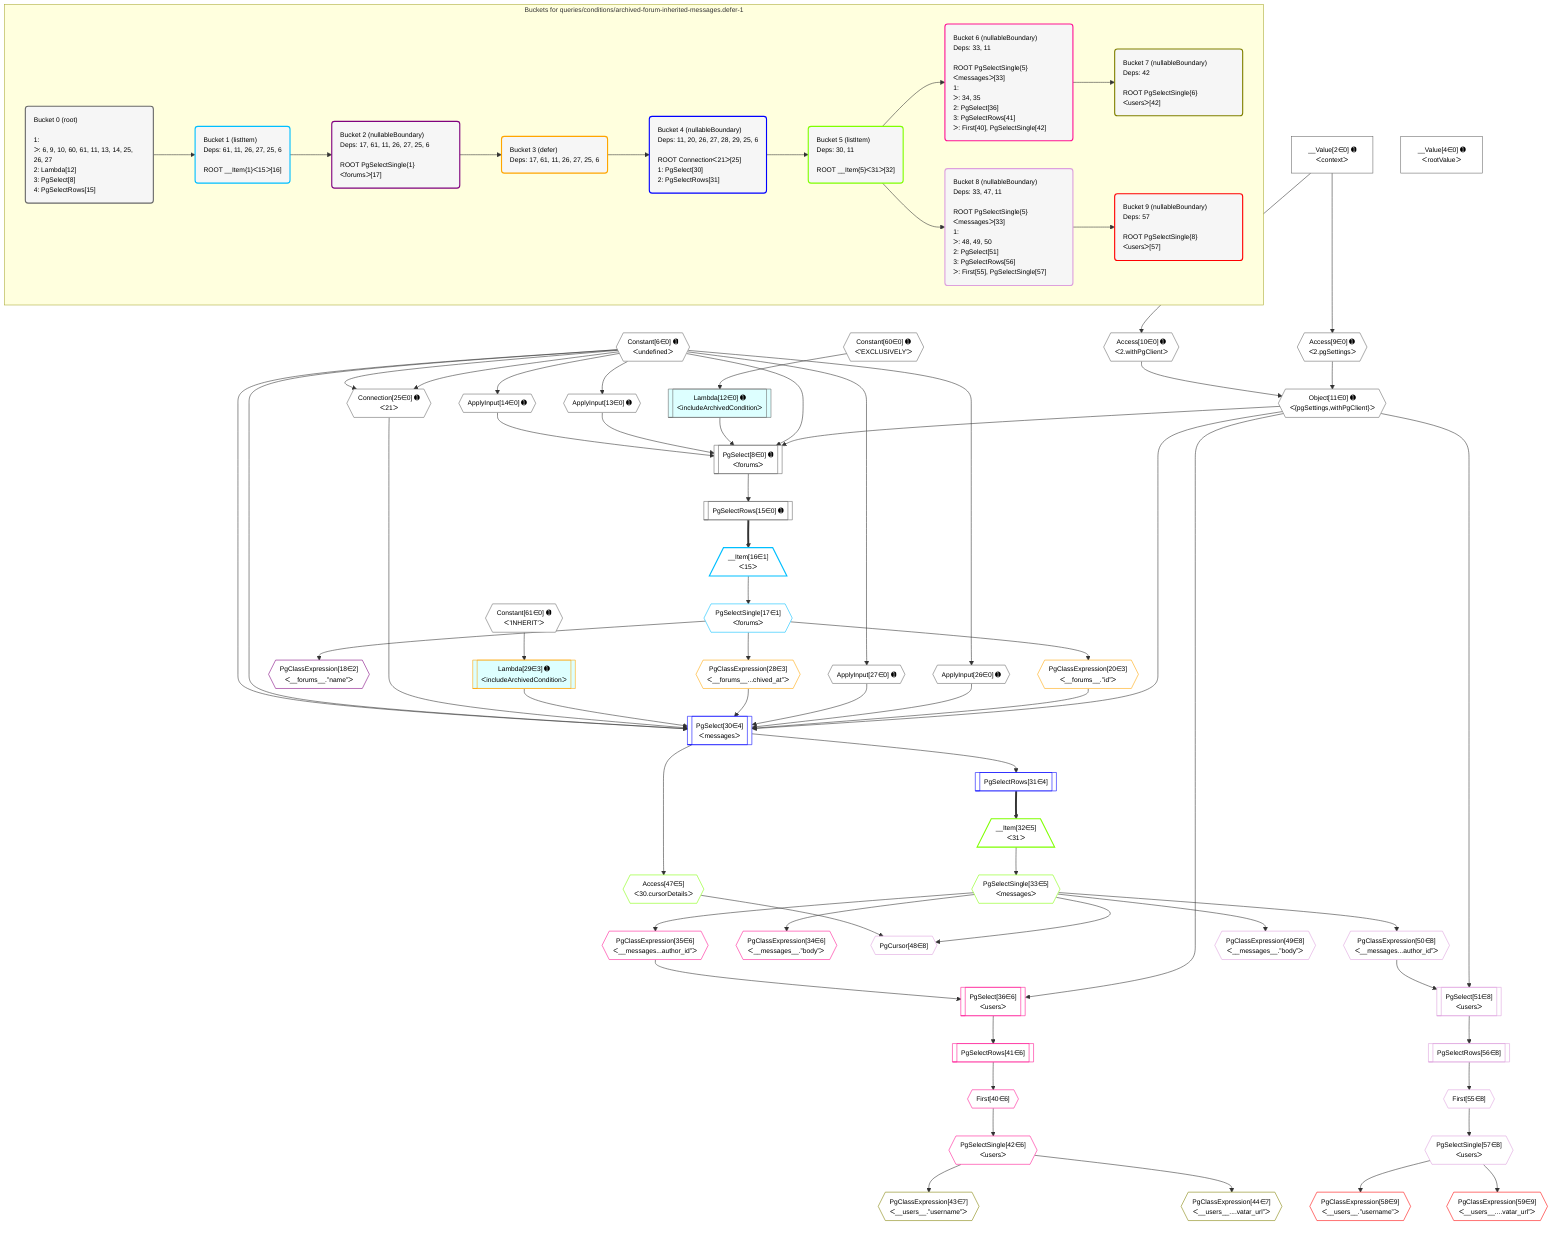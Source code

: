 %%{init: {'themeVariables': { 'fontSize': '12px'}}}%%
graph TD
    classDef path fill:#eee,stroke:#000,color:#000
    classDef plan fill:#fff,stroke-width:1px,color:#000
    classDef itemplan fill:#fff,stroke-width:2px,color:#000
    classDef unbatchedplan fill:#dff,stroke-width:1px,color:#000
    classDef sideeffectplan fill:#fcc,stroke-width:2px,color:#000
    classDef bucket fill:#f6f6f6,color:#000,stroke-width:2px,text-align:left


    %% plan dependencies
    PgSelect8[["PgSelect[8∈0] ➊<br />ᐸforumsᐳ"]]:::plan
    Object11{{"Object[11∈0] ➊<br />ᐸ{pgSettings,withPgClient}ᐳ"}}:::plan
    Constant6{{"Constant[6∈0] ➊<br />ᐸundefinedᐳ"}}:::plan
    Lambda12[["Lambda[12∈0] ➊<br />ᐸincludeArchivedConditionᐳ"]]:::unbatchedplan
    ApplyInput13{{"ApplyInput[13∈0] ➊"}}:::plan
    ApplyInput14{{"ApplyInput[14∈0] ➊"}}:::plan
    Object11 & Constant6 & Lambda12 & ApplyInput13 & ApplyInput14 --> PgSelect8
    Access9{{"Access[9∈0] ➊<br />ᐸ2.pgSettingsᐳ"}}:::plan
    Access10{{"Access[10∈0] ➊<br />ᐸ2.withPgClientᐳ"}}:::plan
    Access9 & Access10 --> Object11
    Connection25{{"Connection[25∈0] ➊<br />ᐸ21ᐳ"}}:::plan
    Constant6 & Constant6 --> Connection25
    __Value2["__Value[2∈0] ➊<br />ᐸcontextᐳ"]:::plan
    __Value2 --> Access9
    __Value2 --> Access10
    Constant60{{"Constant[60∈0] ➊<br />ᐸ'EXCLUSIVELY'ᐳ"}}:::plan
    Constant60 --> Lambda12
    Constant6 --> ApplyInput13
    Constant6 --> ApplyInput14
    PgSelectRows15[["PgSelectRows[15∈0] ➊"]]:::plan
    PgSelect8 --> PgSelectRows15
    ApplyInput26{{"ApplyInput[26∈0] ➊"}}:::plan
    Constant6 --> ApplyInput26
    ApplyInput27{{"ApplyInput[27∈0] ➊"}}:::plan
    Constant6 --> ApplyInput27
    __Value4["__Value[4∈0] ➊<br />ᐸrootValueᐳ"]:::plan
    Constant61{{"Constant[61∈0] ➊<br />ᐸ'INHERIT'ᐳ"}}:::plan
    __Item16[/"__Item[16∈1]<br />ᐸ15ᐳ"\]:::itemplan
    PgSelectRows15 ==> __Item16
    PgSelectSingle17{{"PgSelectSingle[17∈1]<br />ᐸforumsᐳ"}}:::plan
    __Item16 --> PgSelectSingle17
    PgClassExpression18{{"PgClassExpression[18∈2]<br />ᐸ__forums__.”name”ᐳ"}}:::plan
    PgSelectSingle17 --> PgClassExpression18
    PgClassExpression20{{"PgClassExpression[20∈3]<br />ᐸ__forums__.”id”ᐳ"}}:::plan
    PgSelectSingle17 --> PgClassExpression20
    PgClassExpression28{{"PgClassExpression[28∈3]<br />ᐸ__forums__...chived_at”ᐳ"}}:::plan
    PgSelectSingle17 --> PgClassExpression28
    Lambda29[["Lambda[29∈3] ➊<br />ᐸincludeArchivedConditionᐳ"]]:::unbatchedplan
    Constant61 --> Lambda29
    PgSelect30[["PgSelect[30∈4]<br />ᐸmessagesᐳ"]]:::plan
    Object11 & PgClassExpression20 & ApplyInput26 & ApplyInput27 & PgClassExpression28 & Lambda29 & Connection25 & Constant6 & Constant6 --> PgSelect30
    PgSelectRows31[["PgSelectRows[31∈4]"]]:::plan
    PgSelect30 --> PgSelectRows31
    __Item32[/"__Item[32∈5]<br />ᐸ31ᐳ"\]:::itemplan
    PgSelectRows31 ==> __Item32
    PgSelectSingle33{{"PgSelectSingle[33∈5]<br />ᐸmessagesᐳ"}}:::plan
    __Item32 --> PgSelectSingle33
    Access47{{"Access[47∈5]<br />ᐸ30.cursorDetailsᐳ"}}:::plan
    PgSelect30 --> Access47
    PgSelect36[["PgSelect[36∈6]<br />ᐸusersᐳ"]]:::plan
    PgClassExpression35{{"PgClassExpression[35∈6]<br />ᐸ__messages...author_id”ᐳ"}}:::plan
    Object11 & PgClassExpression35 --> PgSelect36
    PgClassExpression34{{"PgClassExpression[34∈6]<br />ᐸ__messages__.”body”ᐳ"}}:::plan
    PgSelectSingle33 --> PgClassExpression34
    PgSelectSingle33 --> PgClassExpression35
    First40{{"First[40∈6]"}}:::plan
    PgSelectRows41[["PgSelectRows[41∈6]"]]:::plan
    PgSelectRows41 --> First40
    PgSelect36 --> PgSelectRows41
    PgSelectSingle42{{"PgSelectSingle[42∈6]<br />ᐸusersᐳ"}}:::plan
    First40 --> PgSelectSingle42
    PgClassExpression43{{"PgClassExpression[43∈7]<br />ᐸ__users__.”username”ᐳ"}}:::plan
    PgSelectSingle42 --> PgClassExpression43
    PgClassExpression44{{"PgClassExpression[44∈7]<br />ᐸ__users__....vatar_url”ᐳ"}}:::plan
    PgSelectSingle42 --> PgClassExpression44
    PgCursor48{{"PgCursor[48∈8]"}}:::plan
    PgSelectSingle33 & Access47 --> PgCursor48
    PgSelect51[["PgSelect[51∈8]<br />ᐸusersᐳ"]]:::plan
    PgClassExpression50{{"PgClassExpression[50∈8]<br />ᐸ__messages...author_id”ᐳ"}}:::plan
    Object11 & PgClassExpression50 --> PgSelect51
    PgClassExpression49{{"PgClassExpression[49∈8]<br />ᐸ__messages__.”body”ᐳ"}}:::plan
    PgSelectSingle33 --> PgClassExpression49
    PgSelectSingle33 --> PgClassExpression50
    First55{{"First[55∈8]"}}:::plan
    PgSelectRows56[["PgSelectRows[56∈8]"]]:::plan
    PgSelectRows56 --> First55
    PgSelect51 --> PgSelectRows56
    PgSelectSingle57{{"PgSelectSingle[57∈8]<br />ᐸusersᐳ"}}:::plan
    First55 --> PgSelectSingle57
    PgClassExpression58{{"PgClassExpression[58∈9]<br />ᐸ__users__.”username”ᐳ"}}:::plan
    PgSelectSingle57 --> PgClassExpression58
    PgClassExpression59{{"PgClassExpression[59∈9]<br />ᐸ__users__....vatar_url”ᐳ"}}:::plan
    PgSelectSingle57 --> PgClassExpression59

    %% define steps

    subgraph "Buckets for queries/conditions/archived-forum-inherited-messages.defer-1"
    Bucket0("Bucket 0 (root)<br /><br />1: <br />ᐳ: 6, 9, 10, 60, 61, 11, 13, 14, 25, 26, 27<br />2: Lambda[12]<br />3: PgSelect[8]<br />4: PgSelectRows[15]"):::bucket
    classDef bucket0 stroke:#696969
    class Bucket0,__Value2,__Value4,Constant6,PgSelect8,Access9,Access10,Object11,Lambda12,ApplyInput13,ApplyInput14,PgSelectRows15,Connection25,ApplyInput26,ApplyInput27,Constant60,Constant61 bucket0
    Bucket1("Bucket 1 (listItem)<br />Deps: 61, 11, 26, 27, 25, 6<br /><br />ROOT __Item{1}ᐸ15ᐳ[16]"):::bucket
    classDef bucket1 stroke:#00bfff
    class Bucket1,__Item16,PgSelectSingle17 bucket1
    Bucket2("Bucket 2 (nullableBoundary)<br />Deps: 17, 61, 11, 26, 27, 25, 6<br /><br />ROOT PgSelectSingle{1}ᐸforumsᐳ[17]"):::bucket
    classDef bucket2 stroke:#7f007f
    class Bucket2,PgClassExpression18 bucket2
    Bucket3("Bucket 3 (defer)<br />Deps: 17, 61, 11, 26, 27, 25, 6"):::bucket
    classDef bucket3 stroke:#ffa500
    class Bucket3,PgClassExpression20,PgClassExpression28,Lambda29 bucket3
    Bucket4("Bucket 4 (nullableBoundary)<br />Deps: 11, 20, 26, 27, 28, 29, 25, 6<br /><br />ROOT Connectionᐸ21ᐳ[25]<br />1: PgSelect[30]<br />2: PgSelectRows[31]"):::bucket
    classDef bucket4 stroke:#0000ff
    class Bucket4,PgSelect30,PgSelectRows31 bucket4
    Bucket5("Bucket 5 (listItem)<br />Deps: 30, 11<br /><br />ROOT __Item{5}ᐸ31ᐳ[32]"):::bucket
    classDef bucket5 stroke:#7fff00
    class Bucket5,__Item32,PgSelectSingle33,Access47 bucket5
    Bucket6("Bucket 6 (nullableBoundary)<br />Deps: 33, 11<br /><br />ROOT PgSelectSingle{5}ᐸmessagesᐳ[33]<br />1: <br />ᐳ: 34, 35<br />2: PgSelect[36]<br />3: PgSelectRows[41]<br />ᐳ: First[40], PgSelectSingle[42]"):::bucket
    classDef bucket6 stroke:#ff1493
    class Bucket6,PgClassExpression34,PgClassExpression35,PgSelect36,First40,PgSelectRows41,PgSelectSingle42 bucket6
    Bucket7("Bucket 7 (nullableBoundary)<br />Deps: 42<br /><br />ROOT PgSelectSingle{6}ᐸusersᐳ[42]"):::bucket
    classDef bucket7 stroke:#808000
    class Bucket7,PgClassExpression43,PgClassExpression44 bucket7
    Bucket8("Bucket 8 (nullableBoundary)<br />Deps: 33, 47, 11<br /><br />ROOT PgSelectSingle{5}ᐸmessagesᐳ[33]<br />1: <br />ᐳ: 48, 49, 50<br />2: PgSelect[51]<br />3: PgSelectRows[56]<br />ᐳ: First[55], PgSelectSingle[57]"):::bucket
    classDef bucket8 stroke:#dda0dd
    class Bucket8,PgCursor48,PgClassExpression49,PgClassExpression50,PgSelect51,First55,PgSelectRows56,PgSelectSingle57 bucket8
    Bucket9("Bucket 9 (nullableBoundary)<br />Deps: 57<br /><br />ROOT PgSelectSingle{8}ᐸusersᐳ[57]"):::bucket
    classDef bucket9 stroke:#ff0000
    class Bucket9,PgClassExpression58,PgClassExpression59 bucket9
    Bucket0 --> Bucket1
    Bucket1 --> Bucket2
    Bucket2 --> Bucket3
    Bucket3 --> Bucket4
    Bucket4 --> Bucket5
    Bucket5 --> Bucket6 & Bucket8
    Bucket6 --> Bucket7
    Bucket8 --> Bucket9
    end